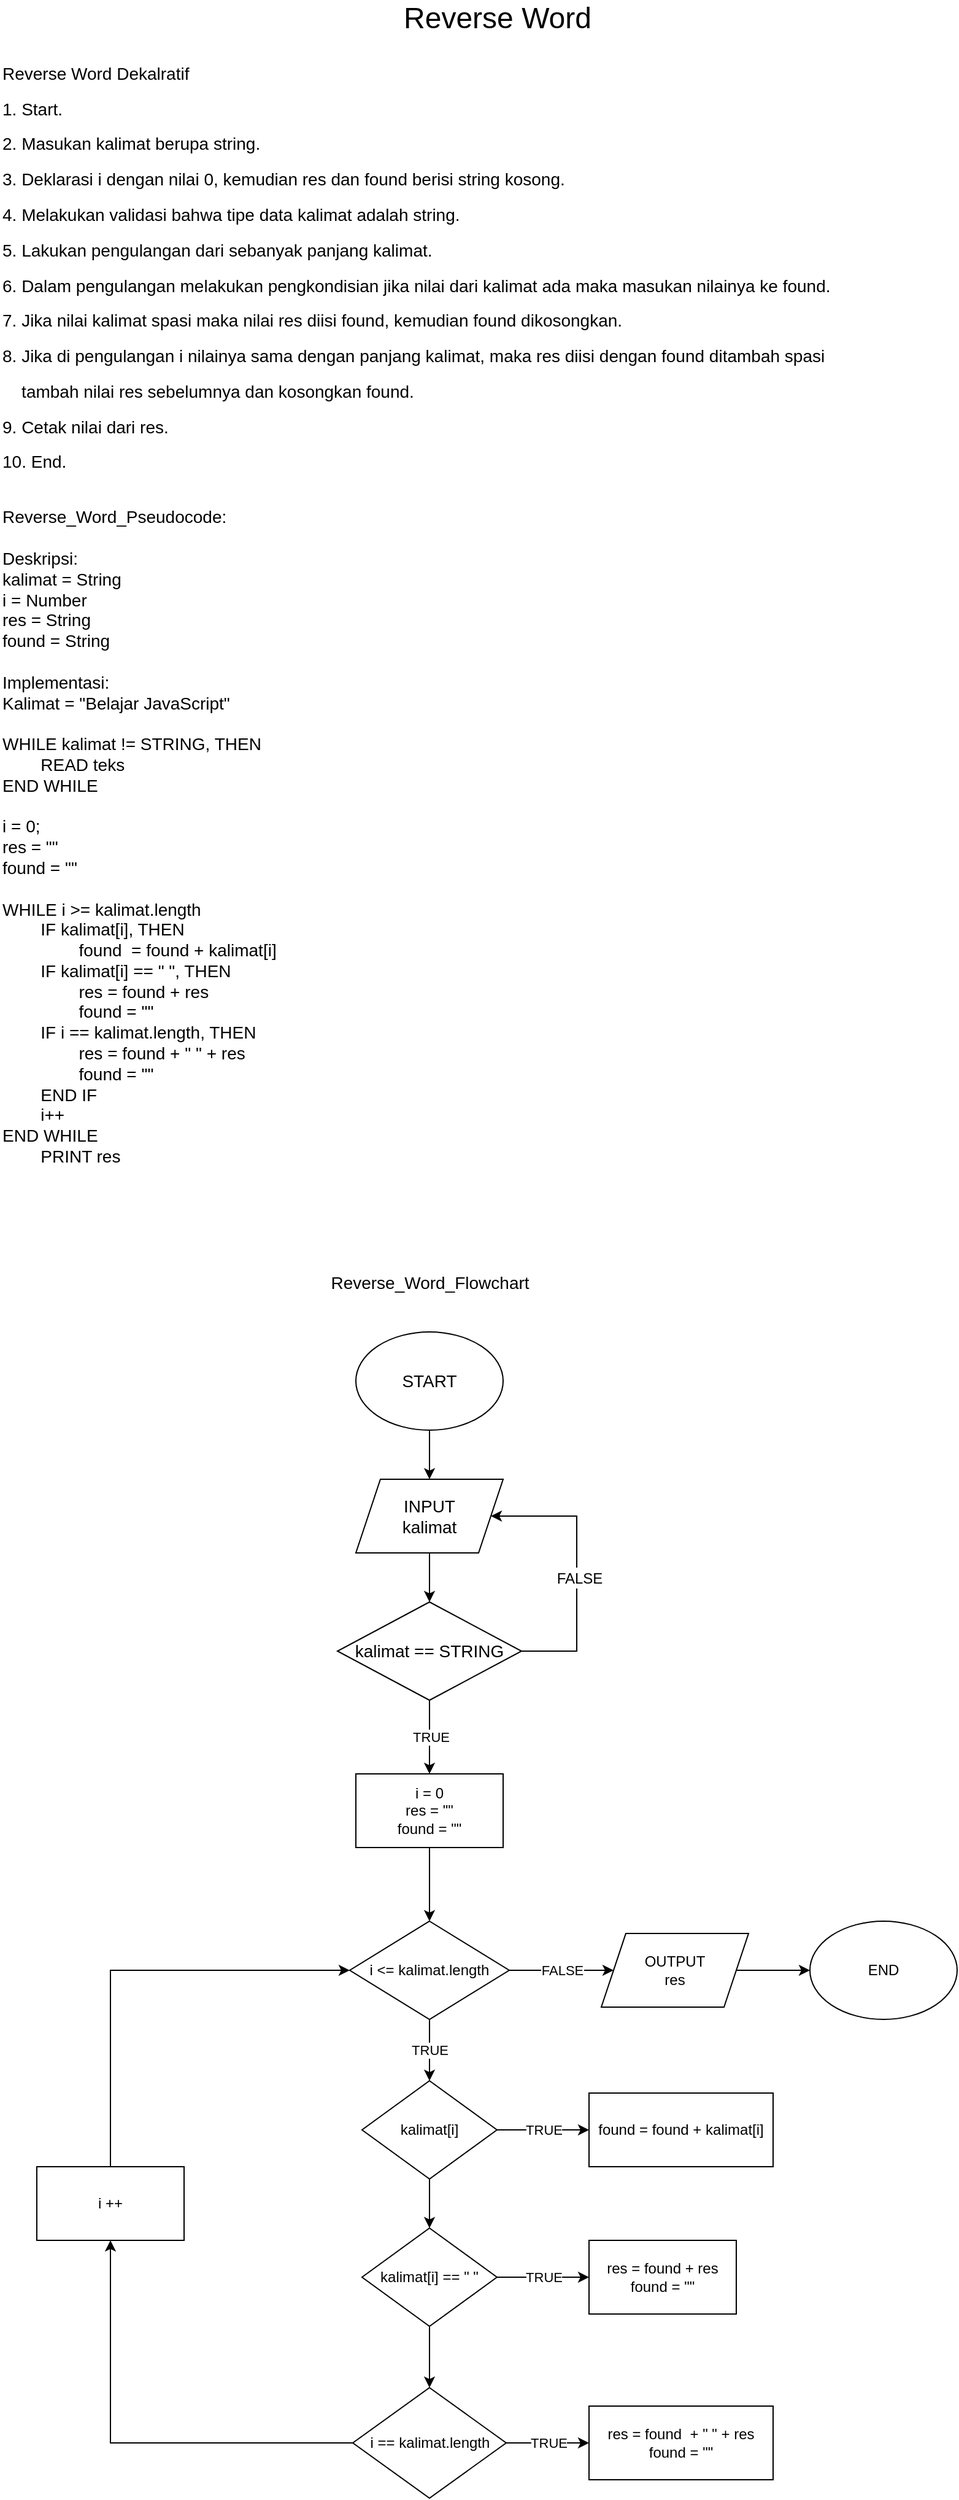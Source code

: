 <mxfile version="16.2.7" type="device"><diagram id="9LoNTkTJLsoj2byY6o0P" name="Page-1"><mxGraphModel dx="896" dy="504" grid="1" gridSize="10" guides="1" tooltips="1" connect="1" arrows="1" fold="1" page="1" pageScale="1" pageWidth="850" pageHeight="1100" math="0" shadow="0"><root><mxCell id="0"/><mxCell id="1" parent="0"/><mxCell id="Xd3j-x6-aoM_gTvxSXb2-1" value="&lt;font style=&quot;font-size: 24px&quot;&gt;Reverse Word&lt;/font&gt;" style="text;html=1;align=center;verticalAlign=middle;resizable=0;points=[];autosize=1;strokeColor=none;fillColor=none;" parent="1" vertex="1"><mxGeometry x="350" y="10" width="170" height="20" as="geometry"/></mxCell><mxCell id="Xd3j-x6-aoM_gTvxSXb2-2" value="&lt;div&gt;&lt;span style=&quot;font-size: 14px&quot;&gt;Reverse Word Dekalratif&lt;/span&gt;&lt;/div&gt;&lt;div&gt;&lt;span style=&quot;font-size: 14px&quot;&gt;1. Start.&lt;/span&gt;&lt;/div&gt;&lt;div&gt;&lt;span style=&quot;font-size: 14px&quot;&gt;2. Masukan kalimat berupa string.&lt;/span&gt;&lt;/div&gt;&lt;div&gt;&lt;span style=&quot;font-size: 14px&quot;&gt;3. Deklarasi i dengan nilai 0, kemudian res dan found berisi string kosong.&lt;/span&gt;&lt;/div&gt;&lt;div&gt;&lt;span style=&quot;font-size: 14px&quot;&gt;4. Melakukan validasi bahwa tipe data kalimat adalah string.&lt;/span&gt;&lt;/div&gt;&lt;div&gt;&lt;span style=&quot;font-size: 14px&quot;&gt;5. Lakukan pengulangan dari sebanyak panjang kalimat.&lt;/span&gt;&lt;/div&gt;&lt;div&gt;&lt;span style=&quot;font-size: 14px&quot;&gt;6. Dalam pengulangan melakukan pengkondisian jika nilai dari kalimat ada maka masukan nilainya ke found.&lt;/span&gt;&lt;/div&gt;&lt;div&gt;&lt;span style=&quot;font-size: 14px&quot;&gt;7. Jika nilai kalimat spasi maka nilai res diisi found, kemudian found dikosongkan.&lt;/span&gt;&lt;/div&gt;&lt;div&gt;&lt;span style=&quot;font-size: 14px&quot;&gt;8. Jika di pengulangan i nilainya sama dengan panjang kalimat, maka res diisi dengan found ditambah spasi&amp;nbsp;&lt;/span&gt;&lt;/div&gt;&lt;div&gt;&lt;span style=&quot;font-size: 14px&quot;&gt;&amp;nbsp; &amp;nbsp; tambah nilai res sebelumnya dan kosongkan found.&lt;/span&gt;&lt;/div&gt;&lt;div&gt;&lt;span style=&quot;font-size: 14px&quot;&gt;9. Cetak nilai dari res.&lt;/span&gt;&lt;/div&gt;&lt;div&gt;&lt;span style=&quot;font-size: 14px&quot;&gt;10. End.&lt;/span&gt;&lt;/div&gt;" style="text;html=1;align=left;verticalAlign=middle;resizable=0;points=[];autosize=1;strokeColor=none;fillColor=none;fontSize=24;" parent="1" vertex="1"><mxGeometry x="30" y="20" width="690" height="400" as="geometry"/></mxCell><mxCell id="Xd3j-x6-aoM_gTvxSXb2-3" value="&lt;div&gt;&lt;span&gt;Reverse_Word_Pseudocode:&lt;/span&gt;&lt;/div&gt;&lt;div&gt;&lt;span&gt;&lt;br&gt;&lt;/span&gt;&lt;/div&gt;&lt;div&gt;Deskripsi:&amp;nbsp;&lt;/div&gt;&lt;div&gt;kalimat = String&lt;/div&gt;&lt;div&gt;i = Number&lt;/div&gt;&lt;div&gt;res = String&lt;/div&gt;&lt;div&gt;found = String&lt;/div&gt;&lt;div&gt;&lt;br&gt;&lt;/div&gt;&lt;div&gt;Implementasi:&lt;/div&gt;&lt;div&gt;Kalimat = &quot;Belajar JavaScript&quot;&lt;/div&gt;&lt;div&gt;&lt;br&gt;&lt;/div&gt;&lt;div&gt;WHILE kalimat != STRING, THEN&lt;/div&gt;&lt;div&gt;&lt;span&gt;&#9;&lt;/span&gt;&lt;span style=&quot;white-space: pre&quot;&gt;&#9;&lt;/span&gt;READ teks&lt;br&gt;&lt;/div&gt;&lt;div&gt;END WHILE&lt;/div&gt;&lt;div&gt;&lt;br&gt;&lt;/div&gt;&lt;div&gt;&lt;div&gt;i = 0;&lt;/div&gt;&lt;div&gt;res = &quot;&quot;&lt;/div&gt;&lt;div&gt;found = &quot;&quot;&lt;/div&gt;&lt;/div&gt;&lt;div&gt;&lt;br&gt;&lt;/div&gt;&lt;div&gt;&lt;div&gt;WHILE i &amp;gt;= kalimat.length&lt;/div&gt;&lt;div&gt;&lt;span&gt;&#9;&lt;/span&gt;&lt;span&gt;&#9;&lt;/span&gt;&lt;span style=&quot;white-space: pre&quot;&gt;&#9;&lt;/span&gt;IF kalimat[i], THEN&amp;nbsp;&lt;/div&gt;&lt;div&gt;&lt;span&gt;&#9;&lt;/span&gt;&lt;span&gt;&#9;&lt;/span&gt;&lt;span style=&quot;white-space: pre&quot;&gt;&#9;&lt;span style=&quot;white-space: pre&quot;&gt;&#9;&lt;/span&gt;&lt;/span&gt;found&amp;nbsp; = found + kalimat[i]&lt;/div&gt;&lt;div&gt;&lt;span&gt;&#9;&lt;/span&gt;&lt;span style=&quot;white-space: pre&quot;&gt;&#9;&lt;/span&gt;IF kalimat[i] == &quot; &quot;, THEN&amp;nbsp;&lt;/div&gt;&lt;div&gt;&lt;span&gt;&#9;&lt;/span&gt;&lt;span&gt;&#9;&lt;/span&gt;&lt;span style=&quot;white-space: pre&quot;&gt;&#9;&lt;span style=&quot;white-space: pre&quot;&gt;&#9;&lt;/span&gt;&lt;/span&gt;res = found + res&lt;/div&gt;&lt;div&gt;&lt;span&gt;&#9;&lt;/span&gt;&lt;span&gt;&#9;&lt;/span&gt;&lt;span style=&quot;white-space: pre&quot;&gt;&#9;&lt;/span&gt;&lt;span style=&quot;white-space: pre&quot;&gt;&#9;&lt;/span&gt;found = &quot;&quot;&lt;/div&gt;&lt;div&gt;&lt;span&gt;&#9;&lt;/span&gt;&lt;span style=&quot;white-space: pre&quot;&gt;&#9;&lt;/span&gt;IF i == kalimat.length, THEN&lt;/div&gt;&lt;div&gt;&lt;span&gt;&#9;&lt;span&gt;&#9;&lt;/span&gt;&lt;/span&gt;&lt;span style=&quot;white-space: pre&quot;&gt;&#9;&lt;span style=&quot;white-space: pre&quot;&gt;&#9;&lt;/span&gt;&lt;/span&gt;res = found + &quot; &quot; + res&lt;/div&gt;&lt;div&gt;&lt;span&gt;&#9;&lt;span&gt;&#9;&lt;/span&gt;&lt;/span&gt;&lt;span style=&quot;white-space: pre&quot;&gt;&#9;&lt;span style=&quot;white-space: pre&quot;&gt;&#9;&lt;/span&gt;&lt;/span&gt;found = &quot;&quot;&lt;/div&gt;&lt;div&gt;&lt;span&gt;&#9;&lt;/span&gt;&lt;span style=&quot;white-space: pre&quot;&gt;&#9;&lt;/span&gt;END IF&lt;/div&gt;&lt;div&gt;&lt;span&gt;&#9;&lt;/span&gt;&lt;span style=&quot;white-space: pre&quot;&gt;&#9;&lt;/span&gt;i++&lt;/div&gt;&lt;div&gt;END WHILE&lt;/div&gt;&lt;div&gt;&lt;span style=&quot;white-space: pre&quot;&gt;&#9;&lt;/span&gt;PRINT res&lt;/div&gt;&lt;/div&gt;&lt;div&gt;&lt;br&gt;&lt;/div&gt;" style="text;html=1;align=left;verticalAlign=middle;resizable=0;points=[];autosize=1;strokeColor=none;fillColor=none;fontSize=14;" parent="1" vertex="1"><mxGeometry x="30" y="410" width="240" height="570" as="geometry"/></mxCell><mxCell id="Xd3j-x6-aoM_gTvxSXb2-7" value="" style="edgeStyle=orthogonalEdgeStyle;rounded=0;orthogonalLoop=1;jettySize=auto;html=1;fontSize=14;" parent="1" source="Xd3j-x6-aoM_gTvxSXb2-4" target="Xd3j-x6-aoM_gTvxSXb2-6" edge="1"><mxGeometry relative="1" as="geometry"/></mxCell><mxCell id="Xd3j-x6-aoM_gTvxSXb2-4" value="START" style="ellipse;whiteSpace=wrap;html=1;fontSize=14;" parent="1" vertex="1"><mxGeometry x="320" y="1090" width="120" height="80" as="geometry"/></mxCell><mxCell id="Xd3j-x6-aoM_gTvxSXb2-5" value="Reverse_Word_Flowchart" style="text;html=1;align=center;verticalAlign=middle;resizable=0;points=[];autosize=1;strokeColor=none;fillColor=none;fontSize=14;" parent="1" vertex="1"><mxGeometry x="290" y="1040" width="180" height="20" as="geometry"/></mxCell><mxCell id="Xd3j-x6-aoM_gTvxSXb2-9" value="" style="edgeStyle=orthogonalEdgeStyle;rounded=0;orthogonalLoop=1;jettySize=auto;html=1;fontSize=14;" parent="1" source="Xd3j-x6-aoM_gTvxSXb2-6" target="Xd3j-x6-aoM_gTvxSXb2-8" edge="1"><mxGeometry relative="1" as="geometry"/></mxCell><mxCell id="Xd3j-x6-aoM_gTvxSXb2-6" value="INPUT&lt;br&gt;kalimat" style="shape=parallelogram;perimeter=parallelogramPerimeter;whiteSpace=wrap;html=1;fixedSize=1;fontSize=14;" parent="1" vertex="1"><mxGeometry x="320" y="1210" width="120" height="60" as="geometry"/></mxCell><mxCell id="ikaqKtVaUinBZSWZFgay-2" value="TRUE" style="edgeStyle=orthogonalEdgeStyle;rounded=0;orthogonalLoop=1;jettySize=auto;html=1;" parent="1" source="Xd3j-x6-aoM_gTvxSXb2-8" edge="1"><mxGeometry relative="1" as="geometry"><mxPoint x="380" y="1450" as="targetPoint"/></mxGeometry></mxCell><mxCell id="Xd3j-x6-aoM_gTvxSXb2-8" value="kalimat == STRING" style="rhombus;whiteSpace=wrap;html=1;fontSize=14;" parent="1" vertex="1"><mxGeometry x="305" y="1310" width="150" height="80" as="geometry"/></mxCell><mxCell id="Xd3j-x6-aoM_gTvxSXb2-10" value="" style="endArrow=classic;html=1;rounded=0;fontSize=14;entryX=1;entryY=0.5;entryDx=0;entryDy=0;exitX=1;exitY=0.5;exitDx=0;exitDy=0;" parent="1" source="Xd3j-x6-aoM_gTvxSXb2-8" target="Xd3j-x6-aoM_gTvxSXb2-6" edge="1"><mxGeometry width="50" height="50" relative="1" as="geometry"><mxPoint x="370" y="1330" as="sourcePoint"/><mxPoint x="420" y="1280" as="targetPoint"/><Array as="points"><mxPoint x="500" y="1350"/><mxPoint x="500" y="1240"/></Array></mxGeometry></mxCell><mxCell id="Xd3j-x6-aoM_gTvxSXb2-11" value="&lt;font style=&quot;font-size: 12px&quot;&gt;FALSE&lt;/font&gt;" style="edgeLabel;html=1;align=center;verticalAlign=middle;resizable=0;points=[];fontSize=14;" parent="Xd3j-x6-aoM_gTvxSXb2-10" vertex="1" connectable="0"><mxGeometry x="0.092" y="-2" relative="1" as="geometry"><mxPoint y="18" as="offset"/></mxGeometry></mxCell><mxCell id="Xd3j-x6-aoM_gTvxSXb2-23" value="" style="edgeStyle=orthogonalEdgeStyle;rounded=0;orthogonalLoop=1;jettySize=auto;html=1;fontSize=14;" parent="1" edge="1"><mxGeometry relative="1" as="geometry"><mxPoint x="390" y="1800" as="sourcePoint"/></mxGeometry></mxCell><mxCell id="Xd3j-x6-aoM_gTvxSXb2-25" value="" style="edgeStyle=orthogonalEdgeStyle;rounded=0;orthogonalLoop=1;jettySize=auto;html=1;fontSize=14;" parent="1" edge="1"><mxGeometry relative="1" as="geometry"><mxPoint x="390" y="1920" as="sourcePoint"/></mxGeometry></mxCell><mxCell id="ikaqKtVaUinBZSWZFgay-13" value="" style="edgeStyle=orthogonalEdgeStyle;rounded=0;orthogonalLoop=1;jettySize=auto;html=1;" parent="1" edge="1"><mxGeometry relative="1" as="geometry"><mxPoint x="390" y="1790" as="sourcePoint"/></mxGeometry></mxCell><mxCell id="NWjOgrYm6CTd8_aw3zwI-5" value="" style="edgeStyle=orthogonalEdgeStyle;rounded=0;orthogonalLoop=1;jettySize=auto;html=1;" parent="1" source="NWjOgrYm6CTd8_aw3zwI-3" target="NWjOgrYm6CTd8_aw3zwI-4" edge="1"><mxGeometry relative="1" as="geometry"/></mxCell><mxCell id="NWjOgrYm6CTd8_aw3zwI-3" value="i = 0&lt;br&gt;res = &quot;&quot;&lt;br&gt;found = &quot;&quot;" style="rounded=0;whiteSpace=wrap;html=1;" parent="1" vertex="1"><mxGeometry x="320" y="1450" width="120" height="60" as="geometry"/></mxCell><mxCell id="NWjOgrYm6CTd8_aw3zwI-7" value="TRUE" style="edgeStyle=orthogonalEdgeStyle;rounded=0;orthogonalLoop=1;jettySize=auto;html=1;" parent="1" source="NWjOgrYm6CTd8_aw3zwI-4" target="NWjOgrYm6CTd8_aw3zwI-6" edge="1"><mxGeometry relative="1" as="geometry"/></mxCell><mxCell id="NWjOgrYm6CTd8_aw3zwI-22" value="FALSE" style="edgeStyle=orthogonalEdgeStyle;rounded=0;orthogonalLoop=1;jettySize=auto;html=1;" parent="1" source="NWjOgrYm6CTd8_aw3zwI-4" target="NWjOgrYm6CTd8_aw3zwI-21" edge="1"><mxGeometry relative="1" as="geometry"/></mxCell><mxCell id="NWjOgrYm6CTd8_aw3zwI-4" value="i &amp;lt;= kalimat.length" style="rhombus;whiteSpace=wrap;html=1;" parent="1" vertex="1"><mxGeometry x="315" y="1570" width="130" height="80" as="geometry"/></mxCell><mxCell id="NWjOgrYm6CTd8_aw3zwI-9" value="TRUE" style="edgeStyle=orthogonalEdgeStyle;rounded=0;orthogonalLoop=1;jettySize=auto;html=1;" parent="1" source="NWjOgrYm6CTd8_aw3zwI-6" target="NWjOgrYm6CTd8_aw3zwI-8" edge="1"><mxGeometry relative="1" as="geometry"/></mxCell><mxCell id="n9Ye-zEandJxwkY3Bggt-1" value="" style="edgeStyle=orthogonalEdgeStyle;rounded=0;orthogonalLoop=1;jettySize=auto;html=1;" parent="1" source="NWjOgrYm6CTd8_aw3zwI-6" target="NWjOgrYm6CTd8_aw3zwI-10" edge="1"><mxGeometry relative="1" as="geometry"/></mxCell><mxCell id="NWjOgrYm6CTd8_aw3zwI-6" value="kalimat[i]" style="rhombus;whiteSpace=wrap;html=1;" parent="1" vertex="1"><mxGeometry x="325" y="1700" width="110" height="80" as="geometry"/></mxCell><mxCell id="NWjOgrYm6CTd8_aw3zwI-8" value="found = found + kalimat[i]" style="rounded=0;whiteSpace=wrap;html=1;" parent="1" vertex="1"><mxGeometry x="510" y="1710" width="150" height="60" as="geometry"/></mxCell><mxCell id="NWjOgrYm6CTd8_aw3zwI-13" value="TRUE" style="edgeStyle=orthogonalEdgeStyle;rounded=0;orthogonalLoop=1;jettySize=auto;html=1;" parent="1" source="NWjOgrYm6CTd8_aw3zwI-10" target="NWjOgrYm6CTd8_aw3zwI-12" edge="1"><mxGeometry relative="1" as="geometry"/></mxCell><mxCell id="n9Ye-zEandJxwkY3Bggt-2" value="" style="edgeStyle=orthogonalEdgeStyle;rounded=0;orthogonalLoop=1;jettySize=auto;html=1;" parent="1" source="NWjOgrYm6CTd8_aw3zwI-10" target="NWjOgrYm6CTd8_aw3zwI-14" edge="1"><mxGeometry relative="1" as="geometry"/></mxCell><mxCell id="NWjOgrYm6CTd8_aw3zwI-10" value="kalimat[i] == &quot; &quot;" style="rhombus;whiteSpace=wrap;html=1;" parent="1" vertex="1"><mxGeometry x="325" y="1820" width="110" height="80" as="geometry"/></mxCell><mxCell id="NWjOgrYm6CTd8_aw3zwI-12" value="res = found + res&lt;br&gt;found = &quot;&quot;" style="rounded=0;whiteSpace=wrap;html=1;" parent="1" vertex="1"><mxGeometry x="510" y="1830" width="120" height="60" as="geometry"/></mxCell><mxCell id="NWjOgrYm6CTd8_aw3zwI-17" value="TRUE" style="edgeStyle=orthogonalEdgeStyle;rounded=0;orthogonalLoop=1;jettySize=auto;html=1;" parent="1" source="NWjOgrYm6CTd8_aw3zwI-14" target="NWjOgrYm6CTd8_aw3zwI-16" edge="1"><mxGeometry relative="1" as="geometry"/></mxCell><mxCell id="NWjOgrYm6CTd8_aw3zwI-19" style="edgeStyle=orthogonalEdgeStyle;rounded=0;orthogonalLoop=1;jettySize=auto;html=1;entryX=0.5;entryY=1;entryDx=0;entryDy=0;" parent="1" source="NWjOgrYm6CTd8_aw3zwI-14" target="NWjOgrYm6CTd8_aw3zwI-18" edge="1"><mxGeometry relative="1" as="geometry"/></mxCell><mxCell id="NWjOgrYm6CTd8_aw3zwI-14" value="i == kalimat.length" style="rhombus;whiteSpace=wrap;html=1;" parent="1" vertex="1"><mxGeometry x="317.5" y="1950" width="125" height="90" as="geometry"/></mxCell><mxCell id="NWjOgrYm6CTd8_aw3zwI-16" value="res = found&amp;nbsp; + &quot; &quot; + res&lt;br&gt;found = &quot;&quot;" style="rounded=0;whiteSpace=wrap;html=1;" parent="1" vertex="1"><mxGeometry x="510" y="1965" width="150" height="60" as="geometry"/></mxCell><mxCell id="NWjOgrYm6CTd8_aw3zwI-20" style="edgeStyle=orthogonalEdgeStyle;rounded=0;orthogonalLoop=1;jettySize=auto;html=1;entryX=0;entryY=0.5;entryDx=0;entryDy=0;" parent="1" source="NWjOgrYm6CTd8_aw3zwI-18" target="NWjOgrYm6CTd8_aw3zwI-4" edge="1"><mxGeometry relative="1" as="geometry"><Array as="points"><mxPoint x="120" y="1610"/></Array></mxGeometry></mxCell><mxCell id="NWjOgrYm6CTd8_aw3zwI-18" value="i ++" style="rounded=0;whiteSpace=wrap;html=1;" parent="1" vertex="1"><mxGeometry x="60" y="1770" width="120" height="60" as="geometry"/></mxCell><mxCell id="NWjOgrYm6CTd8_aw3zwI-24" value="" style="edgeStyle=orthogonalEdgeStyle;rounded=0;orthogonalLoop=1;jettySize=auto;html=1;" parent="1" source="NWjOgrYm6CTd8_aw3zwI-21" target="NWjOgrYm6CTd8_aw3zwI-23" edge="1"><mxGeometry relative="1" as="geometry"/></mxCell><mxCell id="NWjOgrYm6CTd8_aw3zwI-21" value="OUTPUT&lt;br&gt;res" style="shape=parallelogram;perimeter=parallelogramPerimeter;whiteSpace=wrap;html=1;fixedSize=1;" parent="1" vertex="1"><mxGeometry x="520" y="1580" width="120" height="60" as="geometry"/></mxCell><mxCell id="NWjOgrYm6CTd8_aw3zwI-23" value="END" style="ellipse;whiteSpace=wrap;html=1;" parent="1" vertex="1"><mxGeometry x="690" y="1570" width="120" height="80" as="geometry"/></mxCell></root></mxGraphModel></diagram></mxfile>